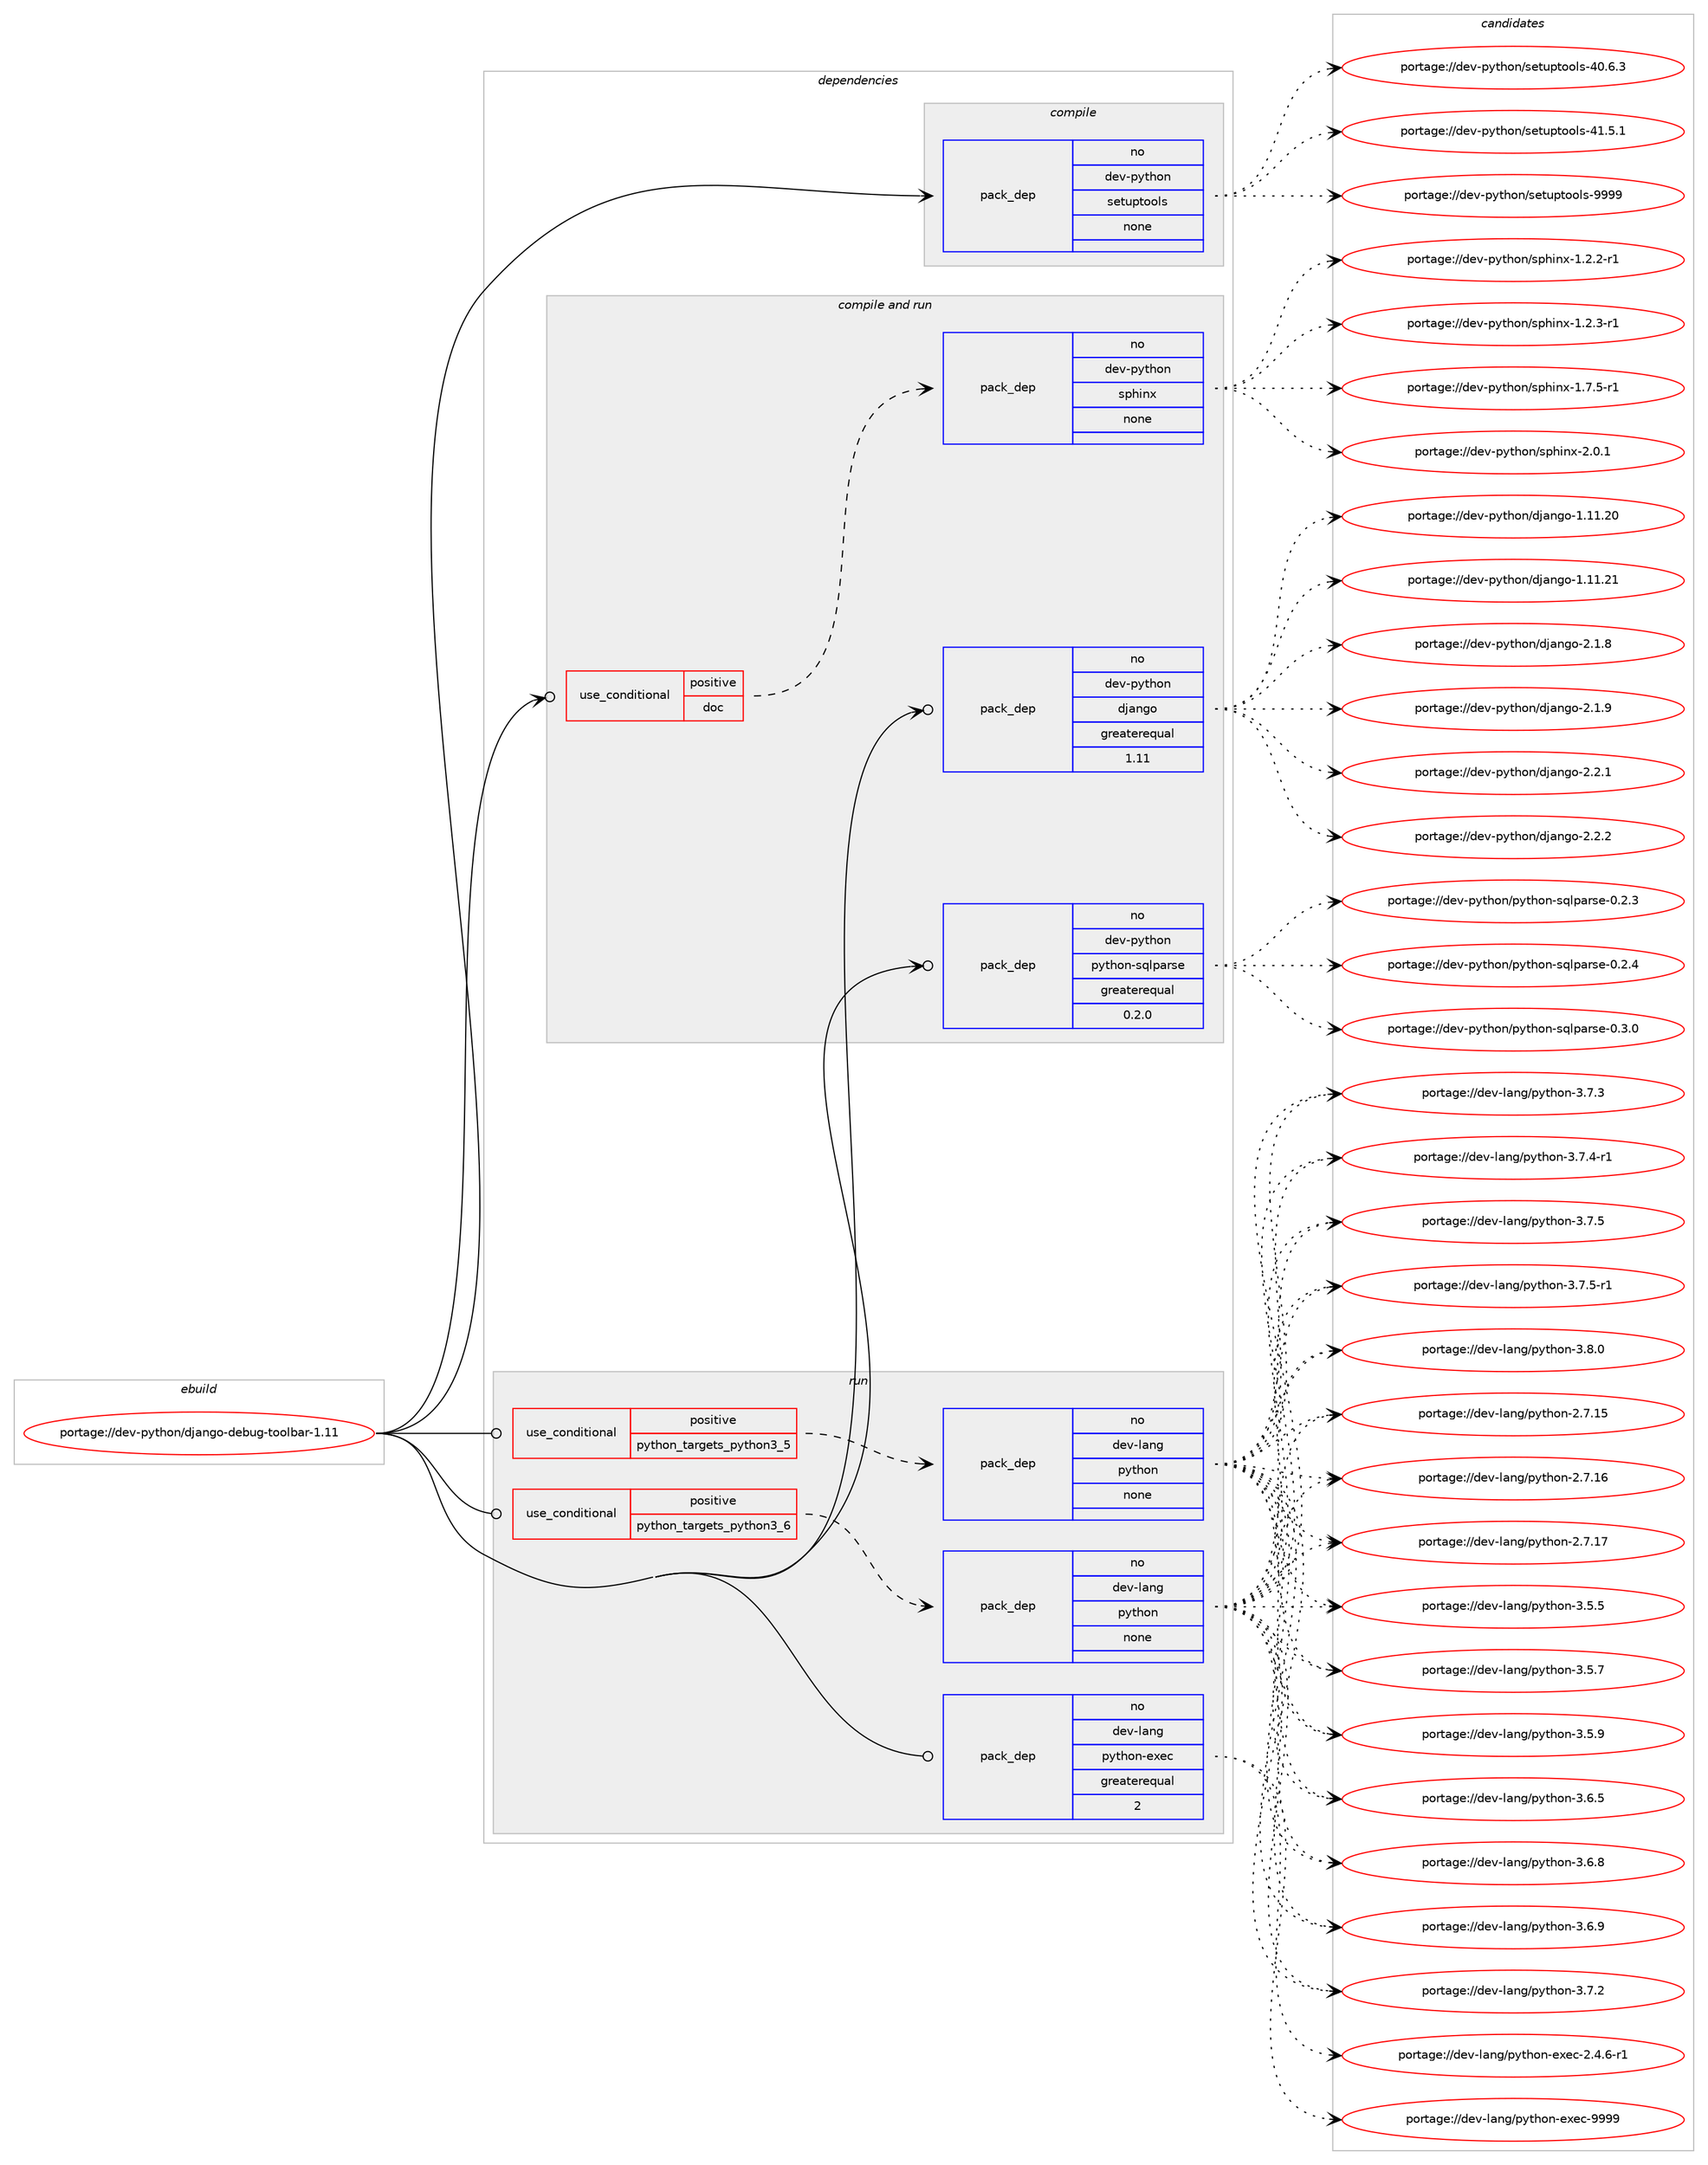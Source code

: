 digraph prolog {

# *************
# Graph options
# *************

newrank=true;
concentrate=true;
compound=true;
graph [rankdir=LR,fontname=Helvetica,fontsize=10,ranksep=1.5];#, ranksep=2.5, nodesep=0.2];
edge  [arrowhead=vee];
node  [fontname=Helvetica,fontsize=10];

# **********
# The ebuild
# **********

subgraph cluster_leftcol {
color=gray;
rank=same;
label=<<i>ebuild</i>>;
id [label="portage://dev-python/django-debug-toolbar-1.11", color=red, width=4, href="../dev-python/django-debug-toolbar-1.11.svg"];
}

# ****************
# The dependencies
# ****************

subgraph cluster_midcol {
color=gray;
label=<<i>dependencies</i>>;
subgraph cluster_compile {
fillcolor="#eeeeee";
style=filled;
label=<<i>compile</i>>;
subgraph pack105547 {
dependency136598 [label=<<TABLE BORDER="0" CELLBORDER="1" CELLSPACING="0" CELLPADDING="4" WIDTH="220"><TR><TD ROWSPAN="6" CELLPADDING="30">pack_dep</TD></TR><TR><TD WIDTH="110">no</TD></TR><TR><TD>dev-python</TD></TR><TR><TD>setuptools</TD></TR><TR><TD>none</TD></TR><TR><TD></TD></TR></TABLE>>, shape=none, color=blue];
}
id:e -> dependency136598:w [weight=20,style="solid",arrowhead="vee"];
}
subgraph cluster_compileandrun {
fillcolor="#eeeeee";
style=filled;
label=<<i>compile and run</i>>;
subgraph cond27736 {
dependency136599 [label=<<TABLE BORDER="0" CELLBORDER="1" CELLSPACING="0" CELLPADDING="4"><TR><TD ROWSPAN="3" CELLPADDING="10">use_conditional</TD></TR><TR><TD>positive</TD></TR><TR><TD>doc</TD></TR></TABLE>>, shape=none, color=red];
subgraph pack105548 {
dependency136600 [label=<<TABLE BORDER="0" CELLBORDER="1" CELLSPACING="0" CELLPADDING="4" WIDTH="220"><TR><TD ROWSPAN="6" CELLPADDING="30">pack_dep</TD></TR><TR><TD WIDTH="110">no</TD></TR><TR><TD>dev-python</TD></TR><TR><TD>sphinx</TD></TR><TR><TD>none</TD></TR><TR><TD></TD></TR></TABLE>>, shape=none, color=blue];
}
dependency136599:e -> dependency136600:w [weight=20,style="dashed",arrowhead="vee"];
}
id:e -> dependency136599:w [weight=20,style="solid",arrowhead="odotvee"];
subgraph pack105549 {
dependency136601 [label=<<TABLE BORDER="0" CELLBORDER="1" CELLSPACING="0" CELLPADDING="4" WIDTH="220"><TR><TD ROWSPAN="6" CELLPADDING="30">pack_dep</TD></TR><TR><TD WIDTH="110">no</TD></TR><TR><TD>dev-python</TD></TR><TR><TD>django</TD></TR><TR><TD>greaterequal</TD></TR><TR><TD>1.11</TD></TR></TABLE>>, shape=none, color=blue];
}
id:e -> dependency136601:w [weight=20,style="solid",arrowhead="odotvee"];
subgraph pack105550 {
dependency136602 [label=<<TABLE BORDER="0" CELLBORDER="1" CELLSPACING="0" CELLPADDING="4" WIDTH="220"><TR><TD ROWSPAN="6" CELLPADDING="30">pack_dep</TD></TR><TR><TD WIDTH="110">no</TD></TR><TR><TD>dev-python</TD></TR><TR><TD>python-sqlparse</TD></TR><TR><TD>greaterequal</TD></TR><TR><TD>0.2.0</TD></TR></TABLE>>, shape=none, color=blue];
}
id:e -> dependency136602:w [weight=20,style="solid",arrowhead="odotvee"];
}
subgraph cluster_run {
fillcolor="#eeeeee";
style=filled;
label=<<i>run</i>>;
subgraph cond27737 {
dependency136603 [label=<<TABLE BORDER="0" CELLBORDER="1" CELLSPACING="0" CELLPADDING="4"><TR><TD ROWSPAN="3" CELLPADDING="10">use_conditional</TD></TR><TR><TD>positive</TD></TR><TR><TD>python_targets_python3_5</TD></TR></TABLE>>, shape=none, color=red];
subgraph pack105551 {
dependency136604 [label=<<TABLE BORDER="0" CELLBORDER="1" CELLSPACING="0" CELLPADDING="4" WIDTH="220"><TR><TD ROWSPAN="6" CELLPADDING="30">pack_dep</TD></TR><TR><TD WIDTH="110">no</TD></TR><TR><TD>dev-lang</TD></TR><TR><TD>python</TD></TR><TR><TD>none</TD></TR><TR><TD></TD></TR></TABLE>>, shape=none, color=blue];
}
dependency136603:e -> dependency136604:w [weight=20,style="dashed",arrowhead="vee"];
}
id:e -> dependency136603:w [weight=20,style="solid",arrowhead="odot"];
subgraph cond27738 {
dependency136605 [label=<<TABLE BORDER="0" CELLBORDER="1" CELLSPACING="0" CELLPADDING="4"><TR><TD ROWSPAN="3" CELLPADDING="10">use_conditional</TD></TR><TR><TD>positive</TD></TR><TR><TD>python_targets_python3_6</TD></TR></TABLE>>, shape=none, color=red];
subgraph pack105552 {
dependency136606 [label=<<TABLE BORDER="0" CELLBORDER="1" CELLSPACING="0" CELLPADDING="4" WIDTH="220"><TR><TD ROWSPAN="6" CELLPADDING="30">pack_dep</TD></TR><TR><TD WIDTH="110">no</TD></TR><TR><TD>dev-lang</TD></TR><TR><TD>python</TD></TR><TR><TD>none</TD></TR><TR><TD></TD></TR></TABLE>>, shape=none, color=blue];
}
dependency136605:e -> dependency136606:w [weight=20,style="dashed",arrowhead="vee"];
}
id:e -> dependency136605:w [weight=20,style="solid",arrowhead="odot"];
subgraph pack105553 {
dependency136607 [label=<<TABLE BORDER="0" CELLBORDER="1" CELLSPACING="0" CELLPADDING="4" WIDTH="220"><TR><TD ROWSPAN="6" CELLPADDING="30">pack_dep</TD></TR><TR><TD WIDTH="110">no</TD></TR><TR><TD>dev-lang</TD></TR><TR><TD>python-exec</TD></TR><TR><TD>greaterequal</TD></TR><TR><TD>2</TD></TR></TABLE>>, shape=none, color=blue];
}
id:e -> dependency136607:w [weight=20,style="solid",arrowhead="odot"];
}
}

# **************
# The candidates
# **************

subgraph cluster_choices {
rank=same;
color=gray;
label=<<i>candidates</i>>;

subgraph choice105547 {
color=black;
nodesep=1;
choiceportage100101118451121211161041111104711510111611711211611111110811545524846544651 [label="portage://dev-python/setuptools-40.6.3", color=red, width=4,href="../dev-python/setuptools-40.6.3.svg"];
choiceportage100101118451121211161041111104711510111611711211611111110811545524946534649 [label="portage://dev-python/setuptools-41.5.1", color=red, width=4,href="../dev-python/setuptools-41.5.1.svg"];
choiceportage10010111845112121116104111110471151011161171121161111111081154557575757 [label="portage://dev-python/setuptools-9999", color=red, width=4,href="../dev-python/setuptools-9999.svg"];
dependency136598:e -> choiceportage100101118451121211161041111104711510111611711211611111110811545524846544651:w [style=dotted,weight="100"];
dependency136598:e -> choiceportage100101118451121211161041111104711510111611711211611111110811545524946534649:w [style=dotted,weight="100"];
dependency136598:e -> choiceportage10010111845112121116104111110471151011161171121161111111081154557575757:w [style=dotted,weight="100"];
}
subgraph choice105548 {
color=black;
nodesep=1;
choiceportage10010111845112121116104111110471151121041051101204549465046504511449 [label="portage://dev-python/sphinx-1.2.2-r1", color=red, width=4,href="../dev-python/sphinx-1.2.2-r1.svg"];
choiceportage10010111845112121116104111110471151121041051101204549465046514511449 [label="portage://dev-python/sphinx-1.2.3-r1", color=red, width=4,href="../dev-python/sphinx-1.2.3-r1.svg"];
choiceportage10010111845112121116104111110471151121041051101204549465546534511449 [label="portage://dev-python/sphinx-1.7.5-r1", color=red, width=4,href="../dev-python/sphinx-1.7.5-r1.svg"];
choiceportage1001011184511212111610411111047115112104105110120455046484649 [label="portage://dev-python/sphinx-2.0.1", color=red, width=4,href="../dev-python/sphinx-2.0.1.svg"];
dependency136600:e -> choiceportage10010111845112121116104111110471151121041051101204549465046504511449:w [style=dotted,weight="100"];
dependency136600:e -> choiceportage10010111845112121116104111110471151121041051101204549465046514511449:w [style=dotted,weight="100"];
dependency136600:e -> choiceportage10010111845112121116104111110471151121041051101204549465546534511449:w [style=dotted,weight="100"];
dependency136600:e -> choiceportage1001011184511212111610411111047115112104105110120455046484649:w [style=dotted,weight="100"];
}
subgraph choice105549 {
color=black;
nodesep=1;
choiceportage1001011184511212111610411111047100106971101031114549464949465048 [label="portage://dev-python/django-1.11.20", color=red, width=4,href="../dev-python/django-1.11.20.svg"];
choiceportage1001011184511212111610411111047100106971101031114549464949465049 [label="portage://dev-python/django-1.11.21", color=red, width=4,href="../dev-python/django-1.11.21.svg"];
choiceportage100101118451121211161041111104710010697110103111455046494656 [label="portage://dev-python/django-2.1.8", color=red, width=4,href="../dev-python/django-2.1.8.svg"];
choiceportage100101118451121211161041111104710010697110103111455046494657 [label="portage://dev-python/django-2.1.9", color=red, width=4,href="../dev-python/django-2.1.9.svg"];
choiceportage100101118451121211161041111104710010697110103111455046504649 [label="portage://dev-python/django-2.2.1", color=red, width=4,href="../dev-python/django-2.2.1.svg"];
choiceportage100101118451121211161041111104710010697110103111455046504650 [label="portage://dev-python/django-2.2.2", color=red, width=4,href="../dev-python/django-2.2.2.svg"];
dependency136601:e -> choiceportage1001011184511212111610411111047100106971101031114549464949465048:w [style=dotted,weight="100"];
dependency136601:e -> choiceportage1001011184511212111610411111047100106971101031114549464949465049:w [style=dotted,weight="100"];
dependency136601:e -> choiceportage100101118451121211161041111104710010697110103111455046494656:w [style=dotted,weight="100"];
dependency136601:e -> choiceportage100101118451121211161041111104710010697110103111455046494657:w [style=dotted,weight="100"];
dependency136601:e -> choiceportage100101118451121211161041111104710010697110103111455046504649:w [style=dotted,weight="100"];
dependency136601:e -> choiceportage100101118451121211161041111104710010697110103111455046504650:w [style=dotted,weight="100"];
}
subgraph choice105550 {
color=black;
nodesep=1;
choiceportage10010111845112121116104111110471121211161041111104511511310811297114115101454846504651 [label="portage://dev-python/python-sqlparse-0.2.3", color=red, width=4,href="../dev-python/python-sqlparse-0.2.3.svg"];
choiceportage10010111845112121116104111110471121211161041111104511511310811297114115101454846504652 [label="portage://dev-python/python-sqlparse-0.2.4", color=red, width=4,href="../dev-python/python-sqlparse-0.2.4.svg"];
choiceportage10010111845112121116104111110471121211161041111104511511310811297114115101454846514648 [label="portage://dev-python/python-sqlparse-0.3.0", color=red, width=4,href="../dev-python/python-sqlparse-0.3.0.svg"];
dependency136602:e -> choiceportage10010111845112121116104111110471121211161041111104511511310811297114115101454846504651:w [style=dotted,weight="100"];
dependency136602:e -> choiceportage10010111845112121116104111110471121211161041111104511511310811297114115101454846504652:w [style=dotted,weight="100"];
dependency136602:e -> choiceportage10010111845112121116104111110471121211161041111104511511310811297114115101454846514648:w [style=dotted,weight="100"];
}
subgraph choice105551 {
color=black;
nodesep=1;
choiceportage10010111845108971101034711212111610411111045504655464953 [label="portage://dev-lang/python-2.7.15", color=red, width=4,href="../dev-lang/python-2.7.15.svg"];
choiceportage10010111845108971101034711212111610411111045504655464954 [label="portage://dev-lang/python-2.7.16", color=red, width=4,href="../dev-lang/python-2.7.16.svg"];
choiceportage10010111845108971101034711212111610411111045504655464955 [label="portage://dev-lang/python-2.7.17", color=red, width=4,href="../dev-lang/python-2.7.17.svg"];
choiceportage100101118451089711010347112121116104111110455146534653 [label="portage://dev-lang/python-3.5.5", color=red, width=4,href="../dev-lang/python-3.5.5.svg"];
choiceportage100101118451089711010347112121116104111110455146534655 [label="portage://dev-lang/python-3.5.7", color=red, width=4,href="../dev-lang/python-3.5.7.svg"];
choiceportage100101118451089711010347112121116104111110455146534657 [label="portage://dev-lang/python-3.5.9", color=red, width=4,href="../dev-lang/python-3.5.9.svg"];
choiceportage100101118451089711010347112121116104111110455146544653 [label="portage://dev-lang/python-3.6.5", color=red, width=4,href="../dev-lang/python-3.6.5.svg"];
choiceportage100101118451089711010347112121116104111110455146544656 [label="portage://dev-lang/python-3.6.8", color=red, width=4,href="../dev-lang/python-3.6.8.svg"];
choiceportage100101118451089711010347112121116104111110455146544657 [label="portage://dev-lang/python-3.6.9", color=red, width=4,href="../dev-lang/python-3.6.9.svg"];
choiceportage100101118451089711010347112121116104111110455146554650 [label="portage://dev-lang/python-3.7.2", color=red, width=4,href="../dev-lang/python-3.7.2.svg"];
choiceportage100101118451089711010347112121116104111110455146554651 [label="portage://dev-lang/python-3.7.3", color=red, width=4,href="../dev-lang/python-3.7.3.svg"];
choiceportage1001011184510897110103471121211161041111104551465546524511449 [label="portage://dev-lang/python-3.7.4-r1", color=red, width=4,href="../dev-lang/python-3.7.4-r1.svg"];
choiceportage100101118451089711010347112121116104111110455146554653 [label="portage://dev-lang/python-3.7.5", color=red, width=4,href="../dev-lang/python-3.7.5.svg"];
choiceportage1001011184510897110103471121211161041111104551465546534511449 [label="portage://dev-lang/python-3.7.5-r1", color=red, width=4,href="../dev-lang/python-3.7.5-r1.svg"];
choiceportage100101118451089711010347112121116104111110455146564648 [label="portage://dev-lang/python-3.8.0", color=red, width=4,href="../dev-lang/python-3.8.0.svg"];
dependency136604:e -> choiceportage10010111845108971101034711212111610411111045504655464953:w [style=dotted,weight="100"];
dependency136604:e -> choiceportage10010111845108971101034711212111610411111045504655464954:w [style=dotted,weight="100"];
dependency136604:e -> choiceportage10010111845108971101034711212111610411111045504655464955:w [style=dotted,weight="100"];
dependency136604:e -> choiceportage100101118451089711010347112121116104111110455146534653:w [style=dotted,weight="100"];
dependency136604:e -> choiceportage100101118451089711010347112121116104111110455146534655:w [style=dotted,weight="100"];
dependency136604:e -> choiceportage100101118451089711010347112121116104111110455146534657:w [style=dotted,weight="100"];
dependency136604:e -> choiceportage100101118451089711010347112121116104111110455146544653:w [style=dotted,weight="100"];
dependency136604:e -> choiceportage100101118451089711010347112121116104111110455146544656:w [style=dotted,weight="100"];
dependency136604:e -> choiceportage100101118451089711010347112121116104111110455146544657:w [style=dotted,weight="100"];
dependency136604:e -> choiceportage100101118451089711010347112121116104111110455146554650:w [style=dotted,weight="100"];
dependency136604:e -> choiceportage100101118451089711010347112121116104111110455146554651:w [style=dotted,weight="100"];
dependency136604:e -> choiceportage1001011184510897110103471121211161041111104551465546524511449:w [style=dotted,weight="100"];
dependency136604:e -> choiceportage100101118451089711010347112121116104111110455146554653:w [style=dotted,weight="100"];
dependency136604:e -> choiceportage1001011184510897110103471121211161041111104551465546534511449:w [style=dotted,weight="100"];
dependency136604:e -> choiceportage100101118451089711010347112121116104111110455146564648:w [style=dotted,weight="100"];
}
subgraph choice105552 {
color=black;
nodesep=1;
choiceportage10010111845108971101034711212111610411111045504655464953 [label="portage://dev-lang/python-2.7.15", color=red, width=4,href="../dev-lang/python-2.7.15.svg"];
choiceportage10010111845108971101034711212111610411111045504655464954 [label="portage://dev-lang/python-2.7.16", color=red, width=4,href="../dev-lang/python-2.7.16.svg"];
choiceportage10010111845108971101034711212111610411111045504655464955 [label="portage://dev-lang/python-2.7.17", color=red, width=4,href="../dev-lang/python-2.7.17.svg"];
choiceportage100101118451089711010347112121116104111110455146534653 [label="portage://dev-lang/python-3.5.5", color=red, width=4,href="../dev-lang/python-3.5.5.svg"];
choiceportage100101118451089711010347112121116104111110455146534655 [label="portage://dev-lang/python-3.5.7", color=red, width=4,href="../dev-lang/python-3.5.7.svg"];
choiceportage100101118451089711010347112121116104111110455146534657 [label="portage://dev-lang/python-3.5.9", color=red, width=4,href="../dev-lang/python-3.5.9.svg"];
choiceportage100101118451089711010347112121116104111110455146544653 [label="portage://dev-lang/python-3.6.5", color=red, width=4,href="../dev-lang/python-3.6.5.svg"];
choiceportage100101118451089711010347112121116104111110455146544656 [label="portage://dev-lang/python-3.6.8", color=red, width=4,href="../dev-lang/python-3.6.8.svg"];
choiceportage100101118451089711010347112121116104111110455146544657 [label="portage://dev-lang/python-3.6.9", color=red, width=4,href="../dev-lang/python-3.6.9.svg"];
choiceportage100101118451089711010347112121116104111110455146554650 [label="portage://dev-lang/python-3.7.2", color=red, width=4,href="../dev-lang/python-3.7.2.svg"];
choiceportage100101118451089711010347112121116104111110455146554651 [label="portage://dev-lang/python-3.7.3", color=red, width=4,href="../dev-lang/python-3.7.3.svg"];
choiceportage1001011184510897110103471121211161041111104551465546524511449 [label="portage://dev-lang/python-3.7.4-r1", color=red, width=4,href="../dev-lang/python-3.7.4-r1.svg"];
choiceportage100101118451089711010347112121116104111110455146554653 [label="portage://dev-lang/python-3.7.5", color=red, width=4,href="../dev-lang/python-3.7.5.svg"];
choiceportage1001011184510897110103471121211161041111104551465546534511449 [label="portage://dev-lang/python-3.7.5-r1", color=red, width=4,href="../dev-lang/python-3.7.5-r1.svg"];
choiceportage100101118451089711010347112121116104111110455146564648 [label="portage://dev-lang/python-3.8.0", color=red, width=4,href="../dev-lang/python-3.8.0.svg"];
dependency136606:e -> choiceportage10010111845108971101034711212111610411111045504655464953:w [style=dotted,weight="100"];
dependency136606:e -> choiceportage10010111845108971101034711212111610411111045504655464954:w [style=dotted,weight="100"];
dependency136606:e -> choiceportage10010111845108971101034711212111610411111045504655464955:w [style=dotted,weight="100"];
dependency136606:e -> choiceportage100101118451089711010347112121116104111110455146534653:w [style=dotted,weight="100"];
dependency136606:e -> choiceportage100101118451089711010347112121116104111110455146534655:w [style=dotted,weight="100"];
dependency136606:e -> choiceportage100101118451089711010347112121116104111110455146534657:w [style=dotted,weight="100"];
dependency136606:e -> choiceportage100101118451089711010347112121116104111110455146544653:w [style=dotted,weight="100"];
dependency136606:e -> choiceportage100101118451089711010347112121116104111110455146544656:w [style=dotted,weight="100"];
dependency136606:e -> choiceportage100101118451089711010347112121116104111110455146544657:w [style=dotted,weight="100"];
dependency136606:e -> choiceportage100101118451089711010347112121116104111110455146554650:w [style=dotted,weight="100"];
dependency136606:e -> choiceportage100101118451089711010347112121116104111110455146554651:w [style=dotted,weight="100"];
dependency136606:e -> choiceportage1001011184510897110103471121211161041111104551465546524511449:w [style=dotted,weight="100"];
dependency136606:e -> choiceportage100101118451089711010347112121116104111110455146554653:w [style=dotted,weight="100"];
dependency136606:e -> choiceportage1001011184510897110103471121211161041111104551465546534511449:w [style=dotted,weight="100"];
dependency136606:e -> choiceportage100101118451089711010347112121116104111110455146564648:w [style=dotted,weight="100"];
}
subgraph choice105553 {
color=black;
nodesep=1;
choiceportage10010111845108971101034711212111610411111045101120101994550465246544511449 [label="portage://dev-lang/python-exec-2.4.6-r1", color=red, width=4,href="../dev-lang/python-exec-2.4.6-r1.svg"];
choiceportage10010111845108971101034711212111610411111045101120101994557575757 [label="portage://dev-lang/python-exec-9999", color=red, width=4,href="../dev-lang/python-exec-9999.svg"];
dependency136607:e -> choiceportage10010111845108971101034711212111610411111045101120101994550465246544511449:w [style=dotted,weight="100"];
dependency136607:e -> choiceportage10010111845108971101034711212111610411111045101120101994557575757:w [style=dotted,weight="100"];
}
}

}
